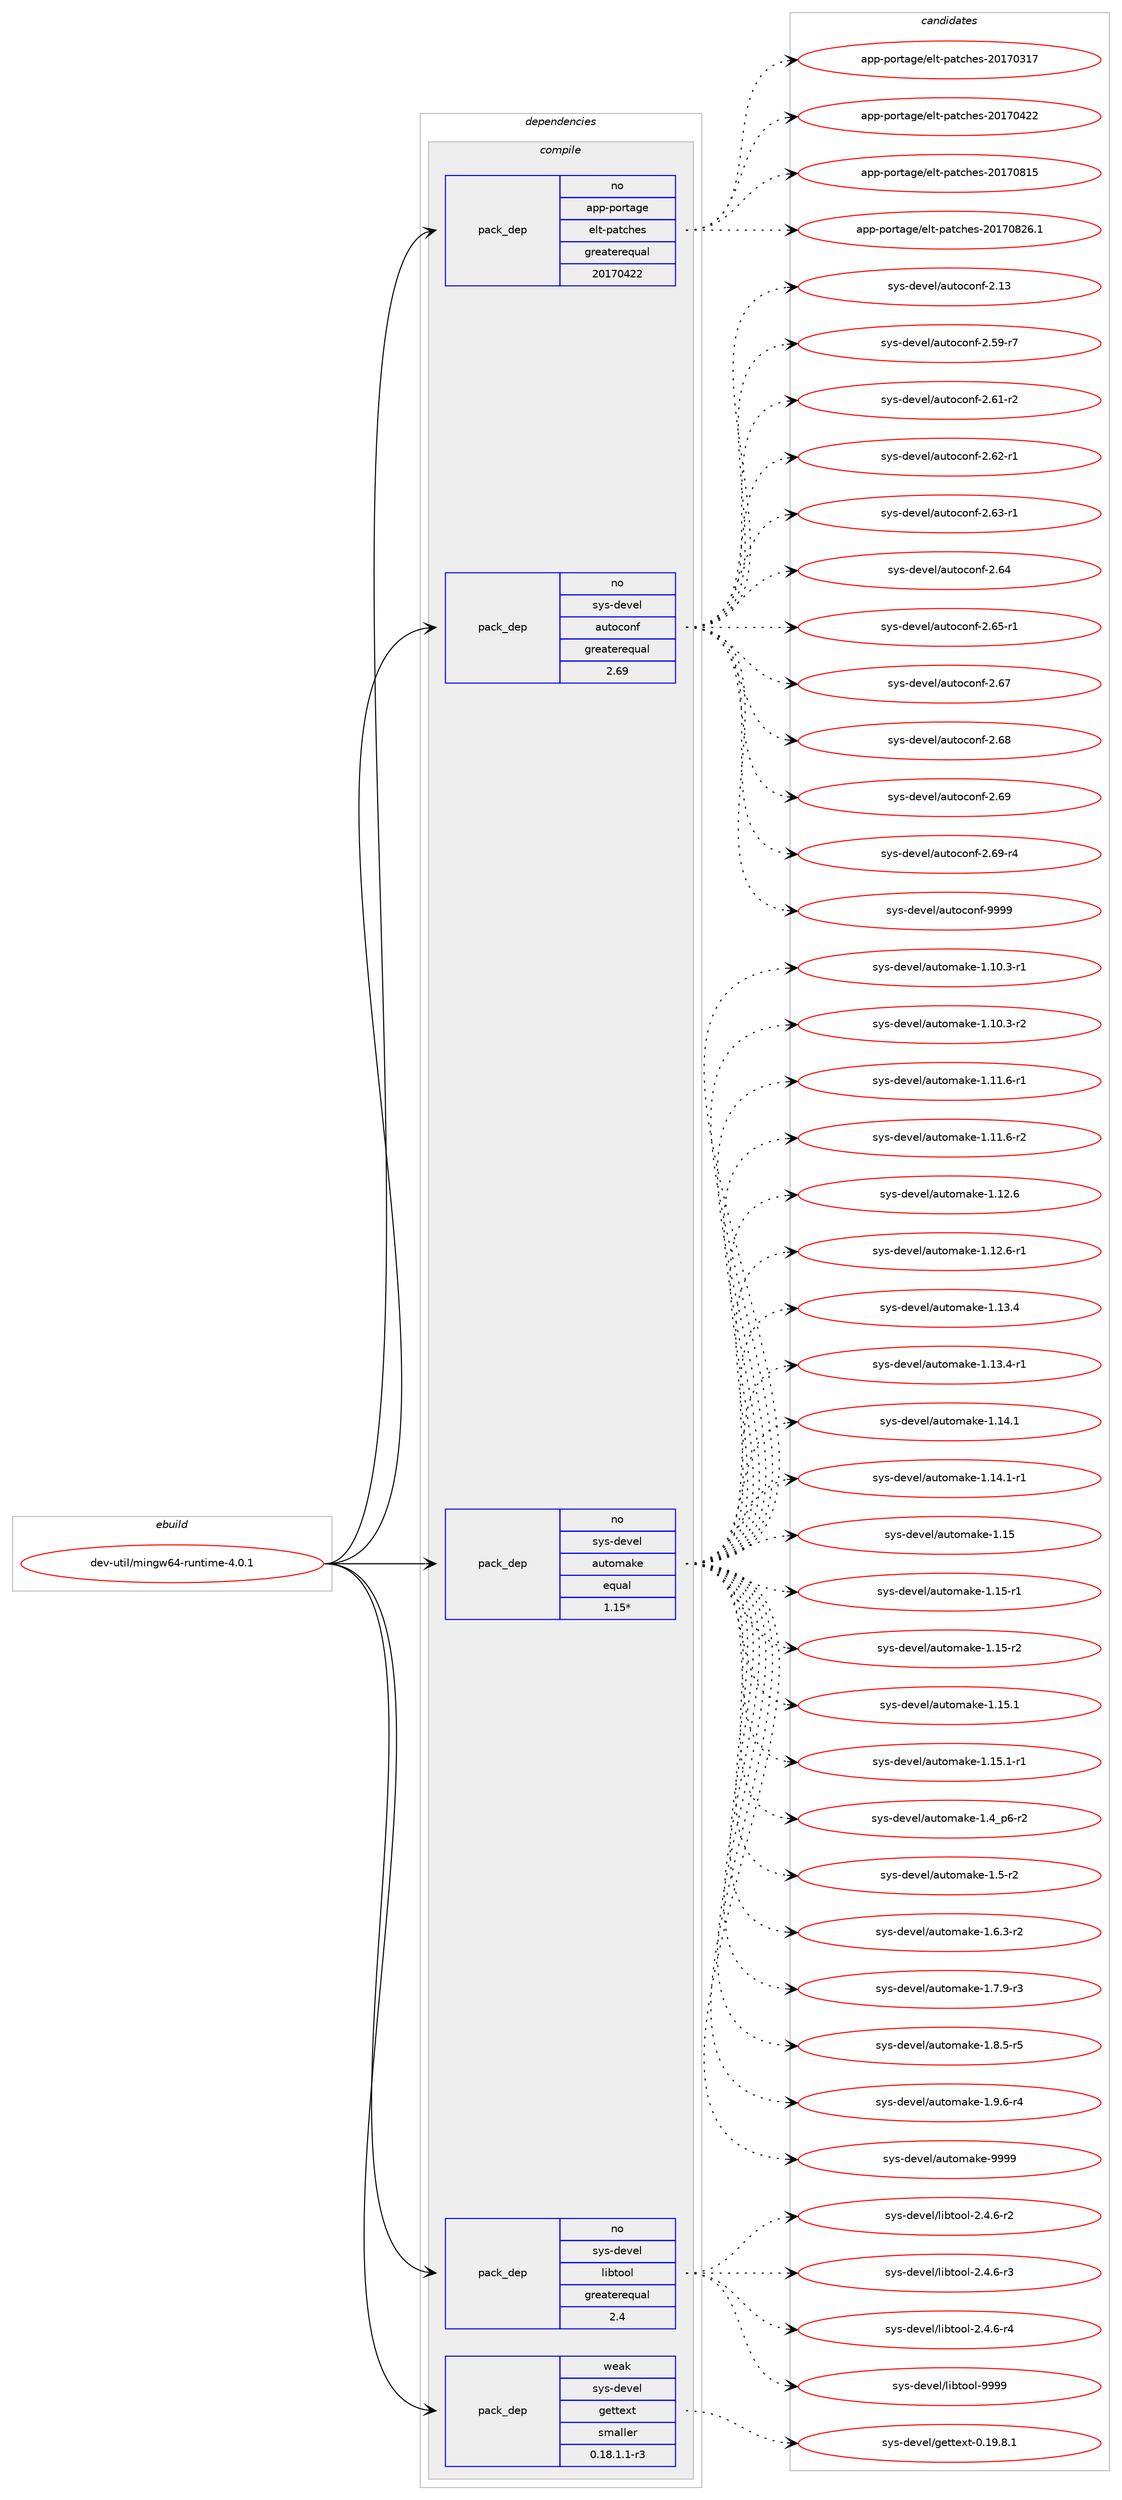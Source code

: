 digraph prolog {

# *************
# Graph options
# *************

newrank=true;
concentrate=true;
compound=true;
graph [rankdir=LR,fontname=Helvetica,fontsize=10,ranksep=1.5];#, ranksep=2.5, nodesep=0.2];
edge  [arrowhead=vee];
node  [fontname=Helvetica,fontsize=10];

# **********
# The ebuild
# **********

subgraph cluster_leftcol {
color=gray;
rank=same;
label=<<i>ebuild</i>>;
id [label="dev-util/mingw64-runtime-4.0.1", color=red, width=4, href="../dev-util/mingw64-runtime-4.0.1.svg"];
}

# ****************
# The dependencies
# ****************

subgraph cluster_midcol {
color=gray;
label=<<i>dependencies</i>>;
subgraph cluster_compile {
fillcolor="#eeeeee";
style=filled;
label=<<i>compile</i>>;
subgraph pack204524 {
dependency287245 [label=<<TABLE BORDER="0" CELLBORDER="1" CELLSPACING="0" CELLPADDING="4" WIDTH="220"><TR><TD ROWSPAN="6" CELLPADDING="30">pack_dep</TD></TR><TR><TD WIDTH="110">no</TD></TR><TR><TD>app-portage</TD></TR><TR><TD>elt-patches</TD></TR><TR><TD>greaterequal</TD></TR><TR><TD>20170422</TD></TR></TABLE>>, shape=none, color=blue];
}
id:e -> dependency287245:w [weight=20,style="solid",arrowhead="vee"];
subgraph pack204525 {
dependency287246 [label=<<TABLE BORDER="0" CELLBORDER="1" CELLSPACING="0" CELLPADDING="4" WIDTH="220"><TR><TD ROWSPAN="6" CELLPADDING="30">pack_dep</TD></TR><TR><TD WIDTH="110">no</TD></TR><TR><TD>sys-devel</TD></TR><TR><TD>autoconf</TD></TR><TR><TD>greaterequal</TD></TR><TR><TD>2.69</TD></TR></TABLE>>, shape=none, color=blue];
}
id:e -> dependency287246:w [weight=20,style="solid",arrowhead="vee"];
subgraph pack204526 {
dependency287247 [label=<<TABLE BORDER="0" CELLBORDER="1" CELLSPACING="0" CELLPADDING="4" WIDTH="220"><TR><TD ROWSPAN="6" CELLPADDING="30">pack_dep</TD></TR><TR><TD WIDTH="110">no</TD></TR><TR><TD>sys-devel</TD></TR><TR><TD>automake</TD></TR><TR><TD>equal</TD></TR><TR><TD>1.15*</TD></TR></TABLE>>, shape=none, color=blue];
}
id:e -> dependency287247:w [weight=20,style="solid",arrowhead="vee"];
subgraph pack204527 {
dependency287248 [label=<<TABLE BORDER="0" CELLBORDER="1" CELLSPACING="0" CELLPADDING="4" WIDTH="220"><TR><TD ROWSPAN="6" CELLPADDING="30">pack_dep</TD></TR><TR><TD WIDTH="110">no</TD></TR><TR><TD>sys-devel</TD></TR><TR><TD>libtool</TD></TR><TR><TD>greaterequal</TD></TR><TR><TD>2.4</TD></TR></TABLE>>, shape=none, color=blue];
}
id:e -> dependency287248:w [weight=20,style="solid",arrowhead="vee"];
subgraph pack204528 {
dependency287249 [label=<<TABLE BORDER="0" CELLBORDER="1" CELLSPACING="0" CELLPADDING="4" WIDTH="220"><TR><TD ROWSPAN="6" CELLPADDING="30">pack_dep</TD></TR><TR><TD WIDTH="110">weak</TD></TR><TR><TD>sys-devel</TD></TR><TR><TD>gettext</TD></TR><TR><TD>smaller</TD></TR><TR><TD>0.18.1.1-r3</TD></TR></TABLE>>, shape=none, color=blue];
}
id:e -> dependency287249:w [weight=20,style="solid",arrowhead="vee"];
}
subgraph cluster_compileandrun {
fillcolor="#eeeeee";
style=filled;
label=<<i>compile and run</i>>;
}
subgraph cluster_run {
fillcolor="#eeeeee";
style=filled;
label=<<i>run</i>>;
}
}

# **************
# The candidates
# **************

subgraph cluster_choices {
rank=same;
color=gray;
label=<<i>candidates</i>>;

subgraph choice204524 {
color=black;
nodesep=1;
choice97112112451121111141169710310147101108116451129711699104101115455048495548514955 [label="app-portage/elt-patches-20170317", color=red, width=4,href="../app-portage/elt-patches-20170317.svg"];
choice97112112451121111141169710310147101108116451129711699104101115455048495548525050 [label="app-portage/elt-patches-20170422", color=red, width=4,href="../app-portage/elt-patches-20170422.svg"];
choice97112112451121111141169710310147101108116451129711699104101115455048495548564953 [label="app-portage/elt-patches-20170815", color=red, width=4,href="../app-portage/elt-patches-20170815.svg"];
choice971121124511211111411697103101471011081164511297116991041011154550484955485650544649 [label="app-portage/elt-patches-20170826.1", color=red, width=4,href="../app-portage/elt-patches-20170826.1.svg"];
dependency287245:e -> choice97112112451121111141169710310147101108116451129711699104101115455048495548514955:w [style=dotted,weight="100"];
dependency287245:e -> choice97112112451121111141169710310147101108116451129711699104101115455048495548525050:w [style=dotted,weight="100"];
dependency287245:e -> choice97112112451121111141169710310147101108116451129711699104101115455048495548564953:w [style=dotted,weight="100"];
dependency287245:e -> choice971121124511211111411697103101471011081164511297116991041011154550484955485650544649:w [style=dotted,weight="100"];
}
subgraph choice204525 {
color=black;
nodesep=1;
choice115121115451001011181011084797117116111991111101024550464951 [label="sys-devel/autoconf-2.13", color=red, width=4,href="../sys-devel/autoconf-2.13.svg"];
choice1151211154510010111810110847971171161119911111010245504653574511455 [label="sys-devel/autoconf-2.59-r7", color=red, width=4,href="../sys-devel/autoconf-2.59-r7.svg"];
choice1151211154510010111810110847971171161119911111010245504654494511450 [label="sys-devel/autoconf-2.61-r2", color=red, width=4,href="../sys-devel/autoconf-2.61-r2.svg"];
choice1151211154510010111810110847971171161119911111010245504654504511449 [label="sys-devel/autoconf-2.62-r1", color=red, width=4,href="../sys-devel/autoconf-2.62-r1.svg"];
choice1151211154510010111810110847971171161119911111010245504654514511449 [label="sys-devel/autoconf-2.63-r1", color=red, width=4,href="../sys-devel/autoconf-2.63-r1.svg"];
choice115121115451001011181011084797117116111991111101024550465452 [label="sys-devel/autoconf-2.64", color=red, width=4,href="../sys-devel/autoconf-2.64.svg"];
choice1151211154510010111810110847971171161119911111010245504654534511449 [label="sys-devel/autoconf-2.65-r1", color=red, width=4,href="../sys-devel/autoconf-2.65-r1.svg"];
choice115121115451001011181011084797117116111991111101024550465455 [label="sys-devel/autoconf-2.67", color=red, width=4,href="../sys-devel/autoconf-2.67.svg"];
choice115121115451001011181011084797117116111991111101024550465456 [label="sys-devel/autoconf-2.68", color=red, width=4,href="../sys-devel/autoconf-2.68.svg"];
choice115121115451001011181011084797117116111991111101024550465457 [label="sys-devel/autoconf-2.69", color=red, width=4,href="../sys-devel/autoconf-2.69.svg"];
choice1151211154510010111810110847971171161119911111010245504654574511452 [label="sys-devel/autoconf-2.69-r4", color=red, width=4,href="../sys-devel/autoconf-2.69-r4.svg"];
choice115121115451001011181011084797117116111991111101024557575757 [label="sys-devel/autoconf-9999", color=red, width=4,href="../sys-devel/autoconf-9999.svg"];
dependency287246:e -> choice115121115451001011181011084797117116111991111101024550464951:w [style=dotted,weight="100"];
dependency287246:e -> choice1151211154510010111810110847971171161119911111010245504653574511455:w [style=dotted,weight="100"];
dependency287246:e -> choice1151211154510010111810110847971171161119911111010245504654494511450:w [style=dotted,weight="100"];
dependency287246:e -> choice1151211154510010111810110847971171161119911111010245504654504511449:w [style=dotted,weight="100"];
dependency287246:e -> choice1151211154510010111810110847971171161119911111010245504654514511449:w [style=dotted,weight="100"];
dependency287246:e -> choice115121115451001011181011084797117116111991111101024550465452:w [style=dotted,weight="100"];
dependency287246:e -> choice1151211154510010111810110847971171161119911111010245504654534511449:w [style=dotted,weight="100"];
dependency287246:e -> choice115121115451001011181011084797117116111991111101024550465455:w [style=dotted,weight="100"];
dependency287246:e -> choice115121115451001011181011084797117116111991111101024550465456:w [style=dotted,weight="100"];
dependency287246:e -> choice115121115451001011181011084797117116111991111101024550465457:w [style=dotted,weight="100"];
dependency287246:e -> choice1151211154510010111810110847971171161119911111010245504654574511452:w [style=dotted,weight="100"];
dependency287246:e -> choice115121115451001011181011084797117116111991111101024557575757:w [style=dotted,weight="100"];
}
subgraph choice204526 {
color=black;
nodesep=1;
choice11512111545100101118101108479711711611110997107101454946494846514511449 [label="sys-devel/automake-1.10.3-r1", color=red, width=4,href="../sys-devel/automake-1.10.3-r1.svg"];
choice11512111545100101118101108479711711611110997107101454946494846514511450 [label="sys-devel/automake-1.10.3-r2", color=red, width=4,href="../sys-devel/automake-1.10.3-r2.svg"];
choice11512111545100101118101108479711711611110997107101454946494946544511449 [label="sys-devel/automake-1.11.6-r1", color=red, width=4,href="../sys-devel/automake-1.11.6-r1.svg"];
choice11512111545100101118101108479711711611110997107101454946494946544511450 [label="sys-devel/automake-1.11.6-r2", color=red, width=4,href="../sys-devel/automake-1.11.6-r2.svg"];
choice1151211154510010111810110847971171161111099710710145494649504654 [label="sys-devel/automake-1.12.6", color=red, width=4,href="../sys-devel/automake-1.12.6.svg"];
choice11512111545100101118101108479711711611110997107101454946495046544511449 [label="sys-devel/automake-1.12.6-r1", color=red, width=4,href="../sys-devel/automake-1.12.6-r1.svg"];
choice1151211154510010111810110847971171161111099710710145494649514652 [label="sys-devel/automake-1.13.4", color=red, width=4,href="../sys-devel/automake-1.13.4.svg"];
choice11512111545100101118101108479711711611110997107101454946495146524511449 [label="sys-devel/automake-1.13.4-r1", color=red, width=4,href="../sys-devel/automake-1.13.4-r1.svg"];
choice1151211154510010111810110847971171161111099710710145494649524649 [label="sys-devel/automake-1.14.1", color=red, width=4,href="../sys-devel/automake-1.14.1.svg"];
choice11512111545100101118101108479711711611110997107101454946495246494511449 [label="sys-devel/automake-1.14.1-r1", color=red, width=4,href="../sys-devel/automake-1.14.1-r1.svg"];
choice115121115451001011181011084797117116111109971071014549464953 [label="sys-devel/automake-1.15", color=red, width=4,href="../sys-devel/automake-1.15.svg"];
choice1151211154510010111810110847971171161111099710710145494649534511449 [label="sys-devel/automake-1.15-r1", color=red, width=4,href="../sys-devel/automake-1.15-r1.svg"];
choice1151211154510010111810110847971171161111099710710145494649534511450 [label="sys-devel/automake-1.15-r2", color=red, width=4,href="../sys-devel/automake-1.15-r2.svg"];
choice1151211154510010111810110847971171161111099710710145494649534649 [label="sys-devel/automake-1.15.1", color=red, width=4,href="../sys-devel/automake-1.15.1.svg"];
choice11512111545100101118101108479711711611110997107101454946495346494511449 [label="sys-devel/automake-1.15.1-r1", color=red, width=4,href="../sys-devel/automake-1.15.1-r1.svg"];
choice115121115451001011181011084797117116111109971071014549465295112544511450 [label="sys-devel/automake-1.4_p6-r2", color=red, width=4,href="../sys-devel/automake-1.4_p6-r2.svg"];
choice11512111545100101118101108479711711611110997107101454946534511450 [label="sys-devel/automake-1.5-r2", color=red, width=4,href="../sys-devel/automake-1.5-r2.svg"];
choice115121115451001011181011084797117116111109971071014549465446514511450 [label="sys-devel/automake-1.6.3-r2", color=red, width=4,href="../sys-devel/automake-1.6.3-r2.svg"];
choice115121115451001011181011084797117116111109971071014549465546574511451 [label="sys-devel/automake-1.7.9-r3", color=red, width=4,href="../sys-devel/automake-1.7.9-r3.svg"];
choice115121115451001011181011084797117116111109971071014549465646534511453 [label="sys-devel/automake-1.8.5-r5", color=red, width=4,href="../sys-devel/automake-1.8.5-r5.svg"];
choice115121115451001011181011084797117116111109971071014549465746544511452 [label="sys-devel/automake-1.9.6-r4", color=red, width=4,href="../sys-devel/automake-1.9.6-r4.svg"];
choice115121115451001011181011084797117116111109971071014557575757 [label="sys-devel/automake-9999", color=red, width=4,href="../sys-devel/automake-9999.svg"];
dependency287247:e -> choice11512111545100101118101108479711711611110997107101454946494846514511449:w [style=dotted,weight="100"];
dependency287247:e -> choice11512111545100101118101108479711711611110997107101454946494846514511450:w [style=dotted,weight="100"];
dependency287247:e -> choice11512111545100101118101108479711711611110997107101454946494946544511449:w [style=dotted,weight="100"];
dependency287247:e -> choice11512111545100101118101108479711711611110997107101454946494946544511450:w [style=dotted,weight="100"];
dependency287247:e -> choice1151211154510010111810110847971171161111099710710145494649504654:w [style=dotted,weight="100"];
dependency287247:e -> choice11512111545100101118101108479711711611110997107101454946495046544511449:w [style=dotted,weight="100"];
dependency287247:e -> choice1151211154510010111810110847971171161111099710710145494649514652:w [style=dotted,weight="100"];
dependency287247:e -> choice11512111545100101118101108479711711611110997107101454946495146524511449:w [style=dotted,weight="100"];
dependency287247:e -> choice1151211154510010111810110847971171161111099710710145494649524649:w [style=dotted,weight="100"];
dependency287247:e -> choice11512111545100101118101108479711711611110997107101454946495246494511449:w [style=dotted,weight="100"];
dependency287247:e -> choice115121115451001011181011084797117116111109971071014549464953:w [style=dotted,weight="100"];
dependency287247:e -> choice1151211154510010111810110847971171161111099710710145494649534511449:w [style=dotted,weight="100"];
dependency287247:e -> choice1151211154510010111810110847971171161111099710710145494649534511450:w [style=dotted,weight="100"];
dependency287247:e -> choice1151211154510010111810110847971171161111099710710145494649534649:w [style=dotted,weight="100"];
dependency287247:e -> choice11512111545100101118101108479711711611110997107101454946495346494511449:w [style=dotted,weight="100"];
dependency287247:e -> choice115121115451001011181011084797117116111109971071014549465295112544511450:w [style=dotted,weight="100"];
dependency287247:e -> choice11512111545100101118101108479711711611110997107101454946534511450:w [style=dotted,weight="100"];
dependency287247:e -> choice115121115451001011181011084797117116111109971071014549465446514511450:w [style=dotted,weight="100"];
dependency287247:e -> choice115121115451001011181011084797117116111109971071014549465546574511451:w [style=dotted,weight="100"];
dependency287247:e -> choice115121115451001011181011084797117116111109971071014549465646534511453:w [style=dotted,weight="100"];
dependency287247:e -> choice115121115451001011181011084797117116111109971071014549465746544511452:w [style=dotted,weight="100"];
dependency287247:e -> choice115121115451001011181011084797117116111109971071014557575757:w [style=dotted,weight="100"];
}
subgraph choice204527 {
color=black;
nodesep=1;
choice1151211154510010111810110847108105981161111111084550465246544511450 [label="sys-devel/libtool-2.4.6-r2", color=red, width=4,href="../sys-devel/libtool-2.4.6-r2.svg"];
choice1151211154510010111810110847108105981161111111084550465246544511451 [label="sys-devel/libtool-2.4.6-r3", color=red, width=4,href="../sys-devel/libtool-2.4.6-r3.svg"];
choice1151211154510010111810110847108105981161111111084550465246544511452 [label="sys-devel/libtool-2.4.6-r4", color=red, width=4,href="../sys-devel/libtool-2.4.6-r4.svg"];
choice1151211154510010111810110847108105981161111111084557575757 [label="sys-devel/libtool-9999", color=red, width=4,href="../sys-devel/libtool-9999.svg"];
dependency287248:e -> choice1151211154510010111810110847108105981161111111084550465246544511450:w [style=dotted,weight="100"];
dependency287248:e -> choice1151211154510010111810110847108105981161111111084550465246544511451:w [style=dotted,weight="100"];
dependency287248:e -> choice1151211154510010111810110847108105981161111111084550465246544511452:w [style=dotted,weight="100"];
dependency287248:e -> choice1151211154510010111810110847108105981161111111084557575757:w [style=dotted,weight="100"];
}
subgraph choice204528 {
color=black;
nodesep=1;
choice1151211154510010111810110847103101116116101120116454846495746564649 [label="sys-devel/gettext-0.19.8.1", color=red, width=4,href="../sys-devel/gettext-0.19.8.1.svg"];
dependency287249:e -> choice1151211154510010111810110847103101116116101120116454846495746564649:w [style=dotted,weight="100"];
}
}

}
